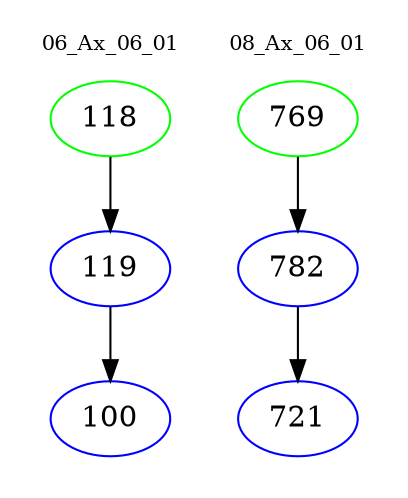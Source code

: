 digraph{
subgraph cluster_0 {
color = white
label = "06_Ax_06_01";
fontsize=10;
T0_118 [label="118", color="green"]
T0_118 -> T0_119 [color="black"]
T0_119 [label="119", color="blue"]
T0_119 -> T0_100 [color="black"]
T0_100 [label="100", color="blue"]
}
subgraph cluster_1 {
color = white
label = "08_Ax_06_01";
fontsize=10;
T1_769 [label="769", color="green"]
T1_769 -> T1_782 [color="black"]
T1_782 [label="782", color="blue"]
T1_782 -> T1_721 [color="black"]
T1_721 [label="721", color="blue"]
}
}
